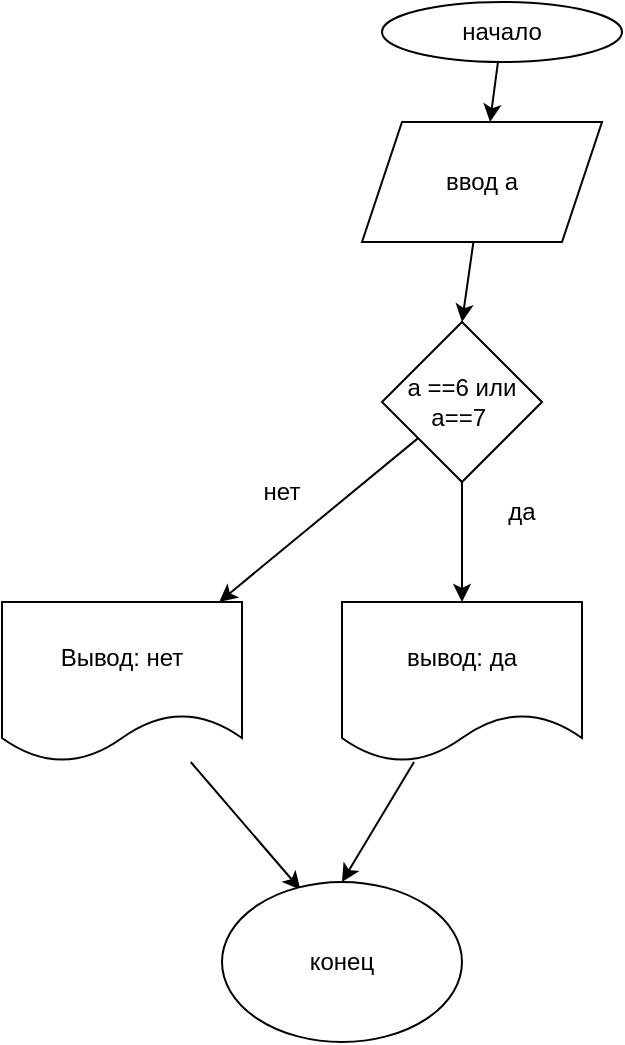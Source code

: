 <mxfile>
    <diagram id="ffGD4SMtMH6060p3Zz5-" name="Страница 1">
        <mxGraphModel dx="516" dy="319" grid="1" gridSize="10" guides="1" tooltips="1" connect="1" arrows="1" fold="1" page="1" pageScale="1" pageWidth="827" pageHeight="1169" math="0" shadow="0">
            <root>
                <mxCell id="0"/>
                <mxCell id="1" parent="0"/>
                <mxCell id="4" style="edgeStyle=none;html=1;" edge="1" parent="1" source="2" target="3">
                    <mxGeometry relative="1" as="geometry"/>
                </mxCell>
                <mxCell id="2" value="начало" style="ellipse;whiteSpace=wrap;html=1;" vertex="1" parent="1">
                    <mxGeometry x="210" y="30" width="120" height="30" as="geometry"/>
                </mxCell>
                <mxCell id="13" style="edgeStyle=none;html=1;entryX=0.5;entryY=0;entryDx=0;entryDy=0;" edge="1" parent="1" source="3" target="5">
                    <mxGeometry relative="1" as="geometry"/>
                </mxCell>
                <mxCell id="3" value="ввод а" style="shape=parallelogram;perimeter=parallelogramPerimeter;whiteSpace=wrap;html=1;fixedSize=1;" vertex="1" parent="1">
                    <mxGeometry x="200" y="90" width="120" height="60" as="geometry"/>
                </mxCell>
                <mxCell id="6" style="edgeStyle=none;html=1;" edge="1" parent="1" source="5">
                    <mxGeometry relative="1" as="geometry">
                        <mxPoint x="250" y="330" as="targetPoint"/>
                    </mxGeometry>
                </mxCell>
                <mxCell id="8" style="edgeStyle=none;html=1;" edge="1" parent="1" source="5" target="9">
                    <mxGeometry relative="1" as="geometry">
                        <mxPoint x="110" y="330" as="targetPoint"/>
                    </mxGeometry>
                </mxCell>
                <mxCell id="5" value="a ==6 или a==7&amp;nbsp;" style="rhombus;whiteSpace=wrap;html=1;" vertex="1" parent="1">
                    <mxGeometry x="210" y="190" width="80" height="80" as="geometry"/>
                </mxCell>
                <mxCell id="12" style="edgeStyle=none;html=1;entryX=0.5;entryY=0;entryDx=0;entryDy=0;" edge="1" parent="1" source="7" target="10">
                    <mxGeometry relative="1" as="geometry"/>
                </mxCell>
                <mxCell id="7" value="вывод: да" style="shape=document;whiteSpace=wrap;html=1;boundedLbl=1;" vertex="1" parent="1">
                    <mxGeometry x="190" y="330" width="120" height="80" as="geometry"/>
                </mxCell>
                <mxCell id="11" style="edgeStyle=none;html=1;entryX=0.327;entryY=0.048;entryDx=0;entryDy=0;entryPerimeter=0;" edge="1" parent="1" source="9" target="10">
                    <mxGeometry relative="1" as="geometry"/>
                </mxCell>
                <mxCell id="9" value="Вывод: нет" style="shape=document;whiteSpace=wrap;html=1;boundedLbl=1;" vertex="1" parent="1">
                    <mxGeometry x="20" y="330" width="120" height="80" as="geometry"/>
                </mxCell>
                <mxCell id="10" value="конец" style="ellipse;whiteSpace=wrap;html=1;" vertex="1" parent="1">
                    <mxGeometry x="130" y="470" width="120" height="80" as="geometry"/>
                </mxCell>
                <mxCell id="14" value="да" style="text;html=1;strokeColor=none;fillColor=none;align=center;verticalAlign=middle;whiteSpace=wrap;rounded=0;" vertex="1" parent="1">
                    <mxGeometry x="250" y="270" width="60" height="30" as="geometry"/>
                </mxCell>
                <mxCell id="15" value="нет" style="text;html=1;strokeColor=none;fillColor=none;align=center;verticalAlign=middle;whiteSpace=wrap;rounded=0;" vertex="1" parent="1">
                    <mxGeometry x="130" y="260" width="60" height="30" as="geometry"/>
                </mxCell>
            </root>
        </mxGraphModel>
    </diagram>
</mxfile>